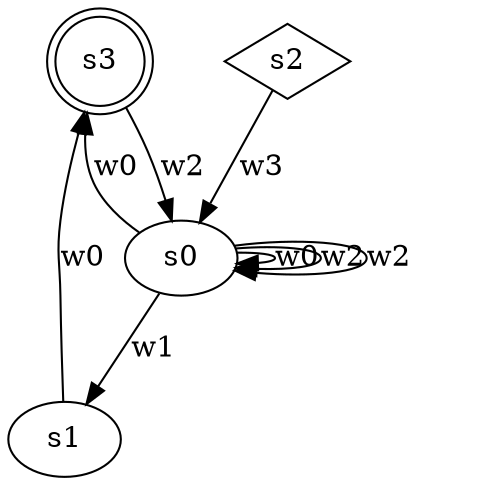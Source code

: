digraph G {
s3 [shape="doublecircle"];
s3 [shape="doublecircle"];
s3->s0[label="w2"];
s2->s0[label="w3"];
s1->s3[label="w0"];
s0->s0[label="w0"];
s0->s1[label="w1"];
s0->s0[label="w2"];
s0->s0[label="w2"];
s0->s3[label="w0"];
s2 [shape="diamond"];
s2 [shape="diamond"];
}